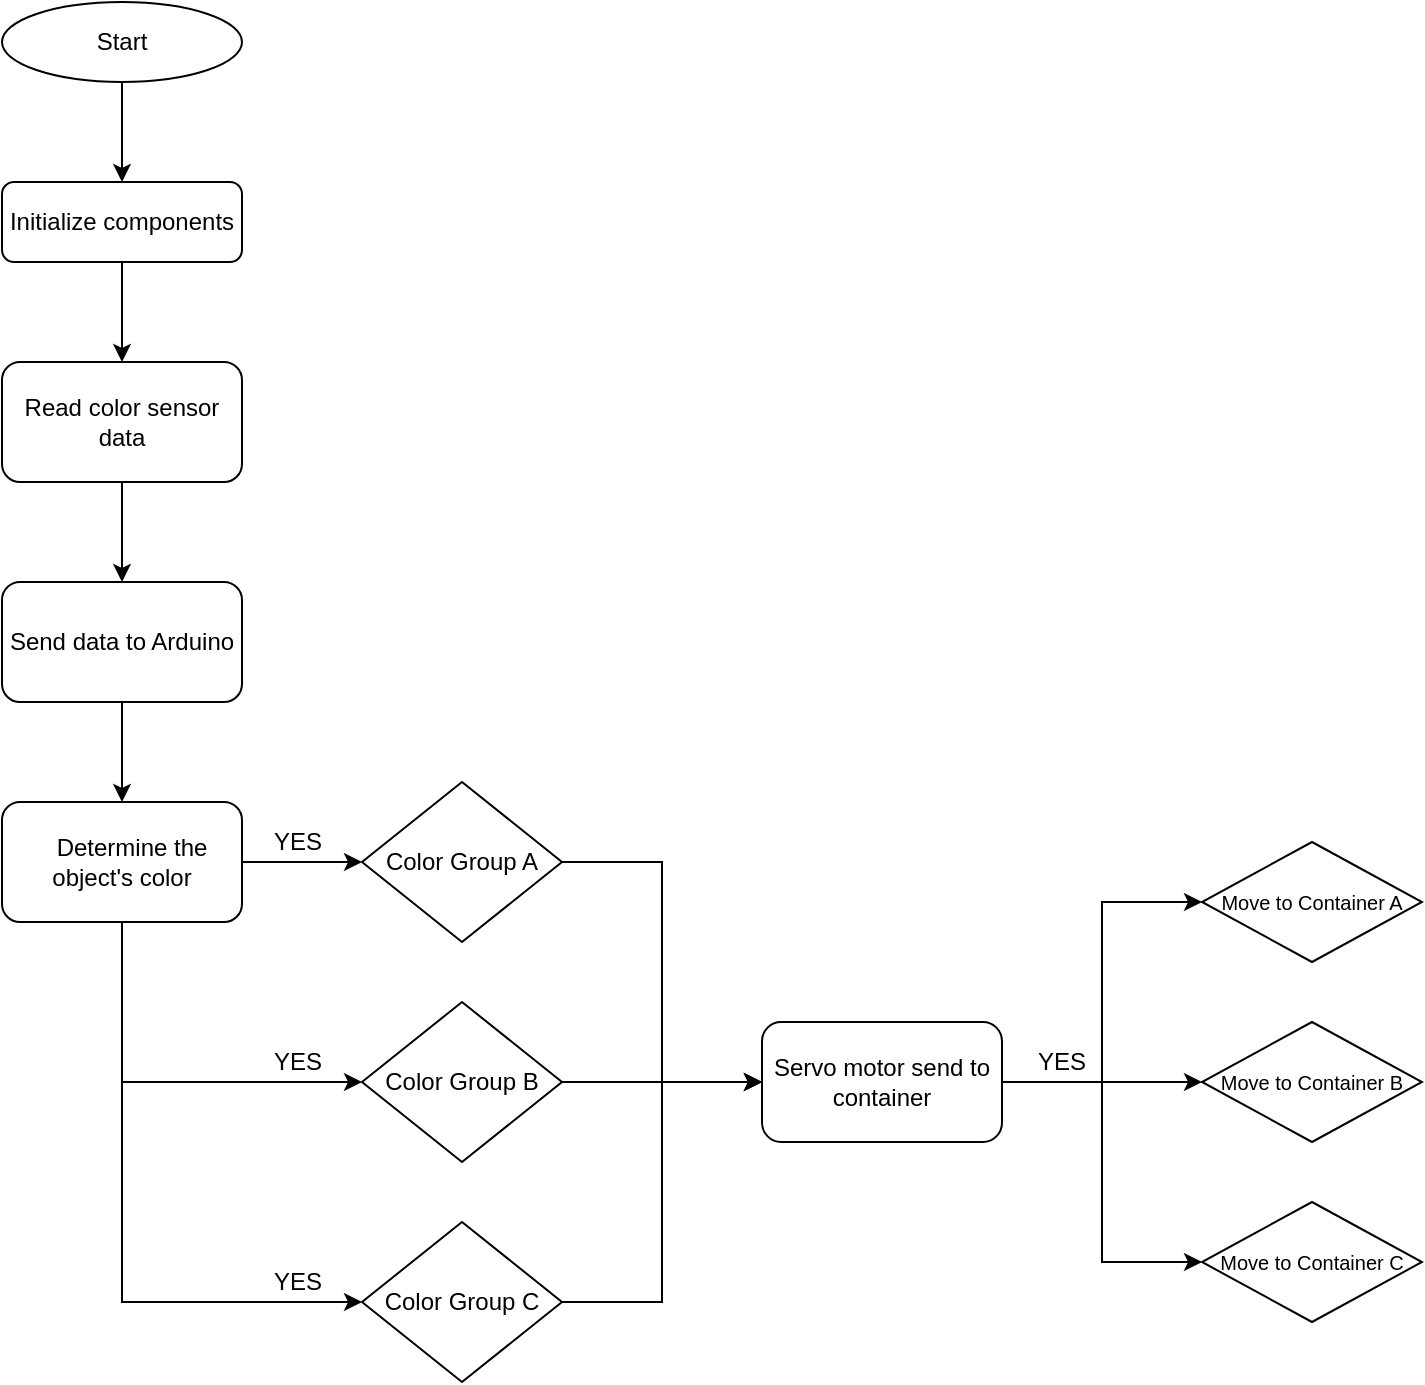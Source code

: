 <mxfile version="26.0.16">
  <diagram id="C5RBs43oDa-KdzZeNtuy" name="Page-1">
    <mxGraphModel dx="800" dy="783" grid="1" gridSize="10" guides="1" tooltips="1" connect="1" arrows="1" fold="1" page="1" pageScale="1" pageWidth="827" pageHeight="1169" math="0" shadow="0">
      <root>
        <mxCell id="WIyWlLk6GJQsqaUBKTNV-0" />
        <mxCell id="WIyWlLk6GJQsqaUBKTNV-1" parent="WIyWlLk6GJQsqaUBKTNV-0" />
        <mxCell id="mqw0G9-Hf6dsnu3yhuq2-13" value="" style="edgeStyle=orthogonalEdgeStyle;rounded=0;orthogonalLoop=1;jettySize=auto;html=1;" edge="1" parent="WIyWlLk6GJQsqaUBKTNV-1" source="WIyWlLk6GJQsqaUBKTNV-3" target="mqw0G9-Hf6dsnu3yhuq2-5">
          <mxGeometry relative="1" as="geometry" />
        </mxCell>
        <mxCell id="WIyWlLk6GJQsqaUBKTNV-3" value="Initialize components" style="rounded=1;whiteSpace=wrap;html=1;fontSize=12;glass=0;strokeWidth=1;shadow=0;" parent="WIyWlLk6GJQsqaUBKTNV-1" vertex="1">
          <mxGeometry x="10" y="310" width="120" height="40" as="geometry" />
        </mxCell>
        <mxCell id="mqw0G9-Hf6dsnu3yhuq2-3" value="" style="edgeStyle=orthogonalEdgeStyle;rounded=0;orthogonalLoop=1;jettySize=auto;html=1;" edge="1" parent="WIyWlLk6GJQsqaUBKTNV-1" source="mqw0G9-Hf6dsnu3yhuq2-2" target="WIyWlLk6GJQsqaUBKTNV-3">
          <mxGeometry relative="1" as="geometry" />
        </mxCell>
        <mxCell id="mqw0G9-Hf6dsnu3yhuq2-2" value="Start" style="ellipse;whiteSpace=wrap;html=1;" vertex="1" parent="WIyWlLk6GJQsqaUBKTNV-1">
          <mxGeometry x="10" y="220" width="120" height="40" as="geometry" />
        </mxCell>
        <mxCell id="mqw0G9-Hf6dsnu3yhuq2-12" value="" style="edgeStyle=orthogonalEdgeStyle;rounded=0;orthogonalLoop=1;jettySize=auto;html=1;" edge="1" parent="WIyWlLk6GJQsqaUBKTNV-1" source="mqw0G9-Hf6dsnu3yhuq2-5" target="mqw0G9-Hf6dsnu3yhuq2-6">
          <mxGeometry relative="1" as="geometry" />
        </mxCell>
        <mxCell id="mqw0G9-Hf6dsnu3yhuq2-5" value="Read color sensor data" style="rounded=1;whiteSpace=wrap;html=1;" vertex="1" parent="WIyWlLk6GJQsqaUBKTNV-1">
          <mxGeometry x="10" y="400" width="120" height="60" as="geometry" />
        </mxCell>
        <mxCell id="mqw0G9-Hf6dsnu3yhuq2-11" value="" style="edgeStyle=orthogonalEdgeStyle;rounded=0;orthogonalLoop=1;jettySize=auto;html=1;" edge="1" parent="WIyWlLk6GJQsqaUBKTNV-1" source="mqw0G9-Hf6dsnu3yhuq2-6" target="mqw0G9-Hf6dsnu3yhuq2-10">
          <mxGeometry relative="1" as="geometry" />
        </mxCell>
        <mxCell id="mqw0G9-Hf6dsnu3yhuq2-6" value="Send data to Arduino" style="rounded=1;whiteSpace=wrap;html=1;" vertex="1" parent="WIyWlLk6GJQsqaUBKTNV-1">
          <mxGeometry x="10" y="510" width="120" height="60" as="geometry" />
        </mxCell>
        <mxCell id="mqw0G9-Hf6dsnu3yhuq2-24" value="" style="edgeStyle=orthogonalEdgeStyle;rounded=0;orthogonalLoop=1;jettySize=auto;html=1;entryX=0;entryY=0.5;entryDx=0;entryDy=0;" edge="1" parent="WIyWlLk6GJQsqaUBKTNV-1" source="mqw0G9-Hf6dsnu3yhuq2-10" target="mqw0G9-Hf6dsnu3yhuq2-19">
          <mxGeometry relative="1" as="geometry">
            <Array as="points">
              <mxPoint x="70" y="870" />
              <mxPoint x="70" y="870" />
            </Array>
          </mxGeometry>
        </mxCell>
        <mxCell id="mqw0G9-Hf6dsnu3yhuq2-26" value="" style="edgeStyle=orthogonalEdgeStyle;rounded=0;orthogonalLoop=1;jettySize=auto;html=1;entryX=0;entryY=0.5;entryDx=0;entryDy=0;" edge="1" parent="WIyWlLk6GJQsqaUBKTNV-1" source="mqw0G9-Hf6dsnu3yhuq2-10" target="mqw0G9-Hf6dsnu3yhuq2-27">
          <mxGeometry relative="1" as="geometry">
            <mxPoint x="110" y="935" as="targetPoint" />
            <Array as="points">
              <mxPoint x="70" y="870" />
              <mxPoint x="70" y="980" />
            </Array>
          </mxGeometry>
        </mxCell>
        <mxCell id="mqw0G9-Hf6dsnu3yhuq2-42" style="edgeStyle=orthogonalEdgeStyle;rounded=0;orthogonalLoop=1;jettySize=auto;html=1;entryX=0;entryY=0.5;entryDx=0;entryDy=0;" edge="1" parent="WIyWlLk6GJQsqaUBKTNV-1" source="mqw0G9-Hf6dsnu3yhuq2-10" target="mqw0G9-Hf6dsnu3yhuq2-14">
          <mxGeometry relative="1" as="geometry" />
        </mxCell>
        <mxCell id="mqw0G9-Hf6dsnu3yhuq2-10" value="&amp;nbsp; &amp;nbsp;Determine the object&#39;s color" style="rounded=1;whiteSpace=wrap;html=1;" vertex="1" parent="WIyWlLk6GJQsqaUBKTNV-1">
          <mxGeometry x="10" y="620" width="120" height="60" as="geometry" />
        </mxCell>
        <mxCell id="mqw0G9-Hf6dsnu3yhuq2-29" value="" style="edgeStyle=orthogonalEdgeStyle;rounded=0;orthogonalLoop=1;jettySize=auto;html=1;entryX=0;entryY=0.5;entryDx=0;entryDy=0;" edge="1" parent="WIyWlLk6GJQsqaUBKTNV-1" source="mqw0G9-Hf6dsnu3yhuq2-14" target="mqw0G9-Hf6dsnu3yhuq2-34">
          <mxGeometry relative="1" as="geometry">
            <mxPoint x="430" y="680" as="targetPoint" />
          </mxGeometry>
        </mxCell>
        <mxCell id="mqw0G9-Hf6dsnu3yhuq2-14" value="Color Group A" style="rhombus;whiteSpace=wrap;html=1;fontStyle=0" vertex="1" parent="WIyWlLk6GJQsqaUBKTNV-1">
          <mxGeometry x="190" y="610" width="100" height="80" as="geometry" />
        </mxCell>
        <mxCell id="mqw0G9-Hf6dsnu3yhuq2-16" value="YES" style="text;strokeColor=none;fillColor=none;align=left;verticalAlign=middle;spacingLeft=4;spacingRight=4;overflow=hidden;points=[[0,0.5],[1,0.5]];portConstraint=eastwest;rotatable=0;whiteSpace=wrap;html=1;" vertex="1" parent="WIyWlLk6GJQsqaUBKTNV-1">
          <mxGeometry x="140" y="630" width="40" height="20" as="geometry" />
        </mxCell>
        <mxCell id="mqw0G9-Hf6dsnu3yhuq2-31" value="" style="edgeStyle=orthogonalEdgeStyle;rounded=0;orthogonalLoop=1;jettySize=auto;html=1;entryX=0;entryY=0.5;entryDx=0;entryDy=0;" edge="1" parent="WIyWlLk6GJQsqaUBKTNV-1" source="mqw0G9-Hf6dsnu3yhuq2-19" target="mqw0G9-Hf6dsnu3yhuq2-34">
          <mxGeometry relative="1" as="geometry">
            <mxPoint x="430" y="790" as="targetPoint" />
          </mxGeometry>
        </mxCell>
        <mxCell id="mqw0G9-Hf6dsnu3yhuq2-19" value="Color Group B" style="rhombus;whiteSpace=wrap;html=1;fontStyle=0" vertex="1" parent="WIyWlLk6GJQsqaUBKTNV-1">
          <mxGeometry x="190" y="720" width="100" height="80" as="geometry" />
        </mxCell>
        <mxCell id="mqw0G9-Hf6dsnu3yhuq2-33" value="" style="edgeStyle=orthogonalEdgeStyle;rounded=0;orthogonalLoop=1;jettySize=auto;html=1;entryX=0;entryY=0.5;entryDx=0;entryDy=0;" edge="1" parent="WIyWlLk6GJQsqaUBKTNV-1" source="mqw0G9-Hf6dsnu3yhuq2-27" target="mqw0G9-Hf6dsnu3yhuq2-34">
          <mxGeometry relative="1" as="geometry">
            <mxPoint x="430" y="900" as="targetPoint" />
            <Array as="points">
              <mxPoint x="340" y="870" />
              <mxPoint x="340" y="760" />
            </Array>
          </mxGeometry>
        </mxCell>
        <mxCell id="mqw0G9-Hf6dsnu3yhuq2-27" value="Color Group C" style="rhombus;whiteSpace=wrap;html=1;fontStyle=0" vertex="1" parent="WIyWlLk6GJQsqaUBKTNV-1">
          <mxGeometry x="190" y="830" width="100" height="80" as="geometry" />
        </mxCell>
        <mxCell id="mqw0G9-Hf6dsnu3yhuq2-36" value="" style="edgeStyle=orthogonalEdgeStyle;rounded=0;orthogonalLoop=1;jettySize=auto;html=1;entryX=0;entryY=0.5;entryDx=0;entryDy=0;exitX=1;exitY=0.5;exitDx=0;exitDy=0;" edge="1" parent="WIyWlLk6GJQsqaUBKTNV-1" source="mqw0G9-Hf6dsnu3yhuq2-34" target="mqw0G9-Hf6dsnu3yhuq2-49">
          <mxGeometry relative="1" as="geometry">
            <mxPoint x="540" y="780" as="sourcePoint" />
            <mxPoint x="600" y="680" as="targetPoint" />
            <Array as="points">
              <mxPoint x="560" y="760" />
              <mxPoint x="560" y="670" />
            </Array>
          </mxGeometry>
        </mxCell>
        <mxCell id="mqw0G9-Hf6dsnu3yhuq2-38" value="" style="edgeStyle=orthogonalEdgeStyle;rounded=0;orthogonalLoop=1;jettySize=auto;html=1;entryX=0;entryY=0.5;entryDx=0;entryDy=0;" edge="1" parent="WIyWlLk6GJQsqaUBKTNV-1" source="mqw0G9-Hf6dsnu3yhuq2-34" target="mqw0G9-Hf6dsnu3yhuq2-48">
          <mxGeometry relative="1" as="geometry">
            <mxPoint x="600" y="760" as="targetPoint" />
          </mxGeometry>
        </mxCell>
        <mxCell id="mqw0G9-Hf6dsnu3yhuq2-39" value="" style="edgeStyle=orthogonalEdgeStyle;rounded=0;orthogonalLoop=1;jettySize=auto;html=1;exitX=1;exitY=0.5;exitDx=0;exitDy=0;entryX=0;entryY=0.5;entryDx=0;entryDy=0;" edge="1" parent="WIyWlLk6GJQsqaUBKTNV-1" source="mqw0G9-Hf6dsnu3yhuq2-34" target="mqw0G9-Hf6dsnu3yhuq2-47">
          <mxGeometry relative="1" as="geometry">
            <mxPoint x="590" y="820" as="targetPoint" />
            <Array as="points">
              <mxPoint x="560" y="760" />
              <mxPoint x="560" y="850" />
            </Array>
          </mxGeometry>
        </mxCell>
        <mxCell id="mqw0G9-Hf6dsnu3yhuq2-34" value="Servo motor send to container" style="rounded=1;whiteSpace=wrap;html=1;arcSize=16;" vertex="1" parent="WIyWlLk6GJQsqaUBKTNV-1">
          <mxGeometry x="390" y="730" width="120" height="60" as="geometry" />
        </mxCell>
        <mxCell id="mqw0G9-Hf6dsnu3yhuq2-40" value="YES" style="text;html=1;align=center;verticalAlign=middle;whiteSpace=wrap;rounded=0;" vertex="1" parent="WIyWlLk6GJQsqaUBKTNV-1">
          <mxGeometry x="520" y="740" width="40" height="20" as="geometry" />
        </mxCell>
        <mxCell id="mqw0G9-Hf6dsnu3yhuq2-43" value="YES" style="text;strokeColor=none;fillColor=none;align=left;verticalAlign=middle;spacingLeft=4;spacingRight=4;overflow=hidden;points=[[0,0.5],[1,0.5]];portConstraint=eastwest;rotatable=0;whiteSpace=wrap;html=1;" vertex="1" parent="WIyWlLk6GJQsqaUBKTNV-1">
          <mxGeometry x="140" y="740" width="40" height="20" as="geometry" />
        </mxCell>
        <mxCell id="mqw0G9-Hf6dsnu3yhuq2-44" value="YES" style="text;strokeColor=none;fillColor=none;align=left;verticalAlign=middle;spacingLeft=4;spacingRight=4;overflow=hidden;points=[[0,0.5],[1,0.5]];portConstraint=eastwest;rotatable=0;whiteSpace=wrap;html=1;" vertex="1" parent="WIyWlLk6GJQsqaUBKTNV-1">
          <mxGeometry x="140" y="850" width="40" height="20" as="geometry" />
        </mxCell>
        <mxCell id="mqw0G9-Hf6dsnu3yhuq2-47" value="&lt;font style=&quot;font-size: 10px;&quot;&gt;Move to Container C&lt;/font&gt;" style="rhombus;whiteSpace=wrap;html=1;fontStyle=0" vertex="1" parent="WIyWlLk6GJQsqaUBKTNV-1">
          <mxGeometry x="610" y="820" width="110" height="60" as="geometry" />
        </mxCell>
        <mxCell id="mqw0G9-Hf6dsnu3yhuq2-48" value="&lt;font style=&quot;font-size: 10px;&quot;&gt;Move to Container B&lt;/font&gt;" style="rhombus;whiteSpace=wrap;html=1;fontStyle=0" vertex="1" parent="WIyWlLk6GJQsqaUBKTNV-1">
          <mxGeometry x="610" y="730" width="110" height="60" as="geometry" />
        </mxCell>
        <mxCell id="mqw0G9-Hf6dsnu3yhuq2-49" value="&lt;font style=&quot;font-size: 10px;&quot;&gt;Move to Container A&lt;/font&gt;" style="rhombus;whiteSpace=wrap;html=1;fontStyle=0" vertex="1" parent="WIyWlLk6GJQsqaUBKTNV-1">
          <mxGeometry x="610" y="640" width="110" height="60" as="geometry" />
        </mxCell>
      </root>
    </mxGraphModel>
  </diagram>
</mxfile>

